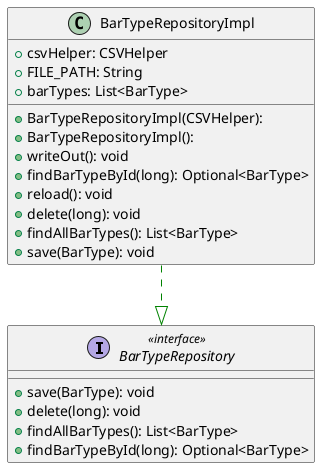 @startuml

top to bottom direction
skinparam linetype ortho

interface BarTypeRepository << interface >> {
  + save(BarType): void
  + delete(long): void
  + findAllBarTypes(): List<BarType>
  + findBarTypeById(long): Optional<BarType>
}
class BarTypeRepositoryImpl {
  + BarTypeRepositoryImpl(CSVHelper): 
  + BarTypeRepositoryImpl(): 
  + csvHelper: CSVHelper
  + FILE_PATH: String
  + barTypes: List<BarType>
  + writeOut(): void
  + findBarTypeById(long): Optional<BarType>
  + reload(): void
  + delete(long): void
  + findAllBarTypes(): List<BarType>
  + save(BarType): void
}

BarTypeRepositoryImpl  -[#008200,dashed]-^  BarTypeRepository     
@enduml
